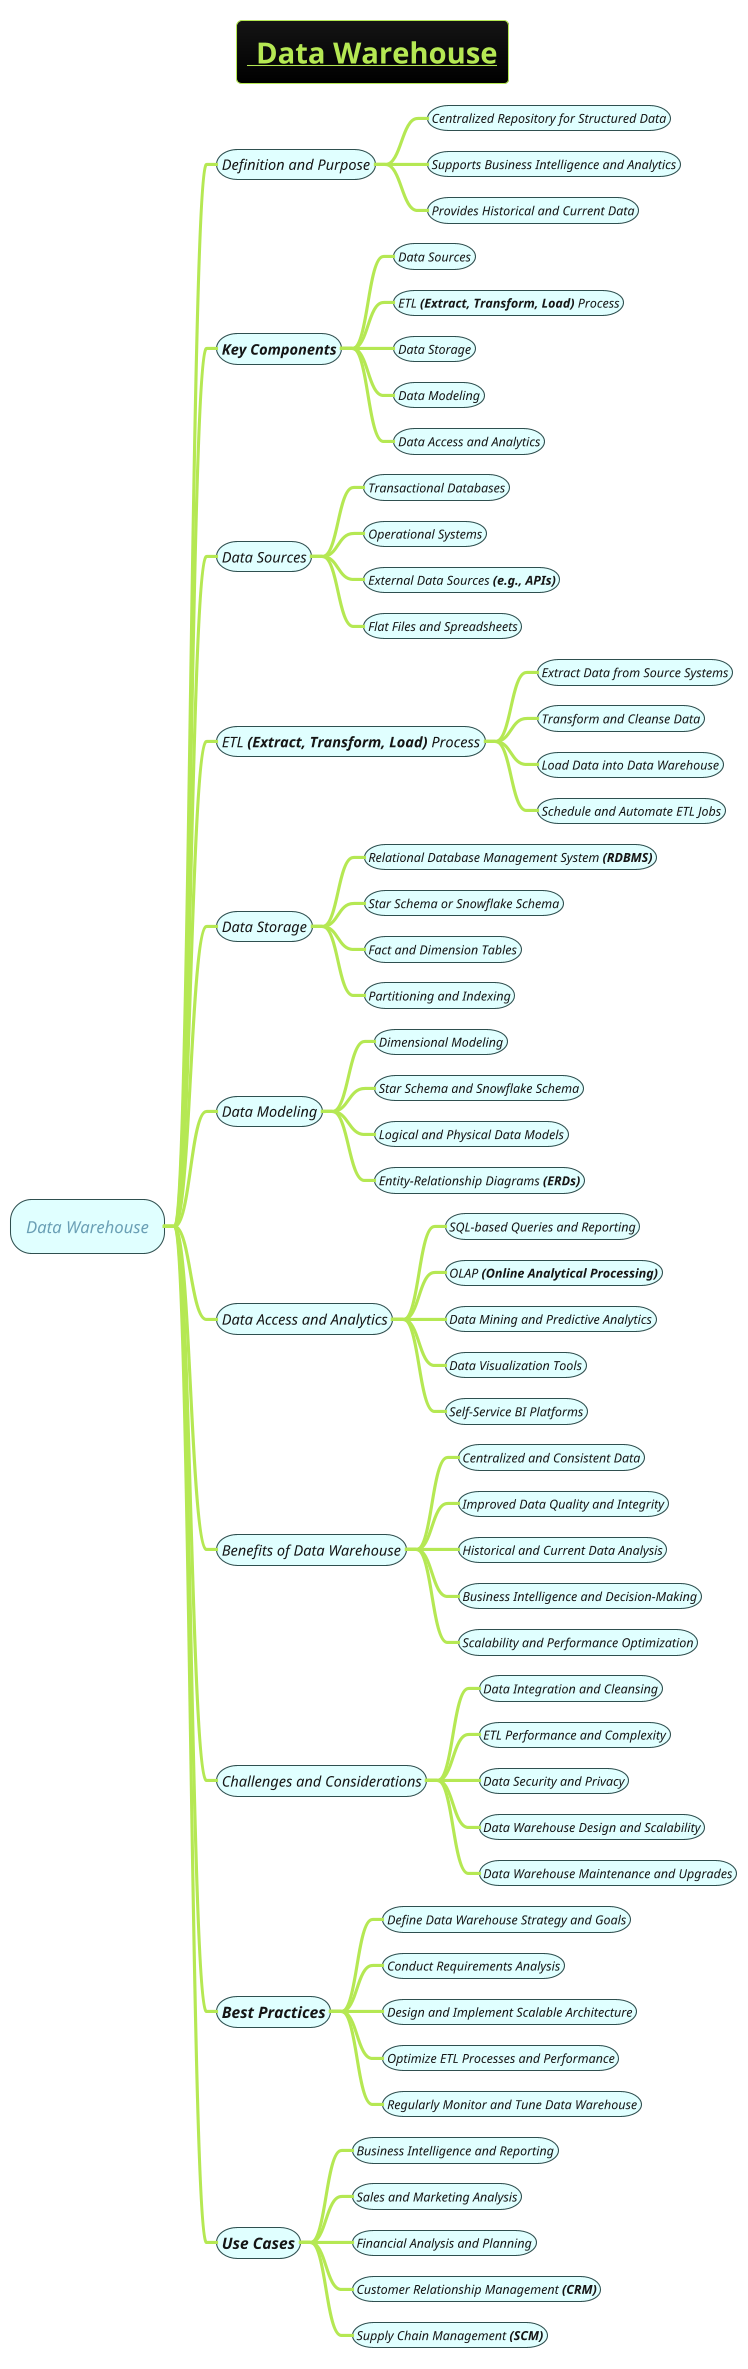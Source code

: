 @startmindmap
!theme hacker
skinparam node {
    BorderColor DarkSlateGray
    BackgroundColor LightCyan
    FontStyle italic
}
skinparam connector {
    Color DarkSlateGray
    FontStyle Bold
}

title =__ Data Warehouse__
* Data Warehouse

** Definition and Purpose
*** Centralized Repository for Structured Data
*** Supports Business Intelligence and Analytics
*** Provides Historical and Current Data

** **Key Components**
*** Data Sources
*** ETL **(Extract, Transform, Load)** Process
*** Data Storage
*** Data Modeling
*** Data Access and Analytics

** Data Sources
*** Transactional Databases
*** Operational Systems
*** External Data Sources **(e.g., APIs)**
*** Flat Files and Spreadsheets

** ETL **(Extract, Transform, Load)** Process
*** Extract Data from Source Systems
*** Transform and Cleanse Data
*** Load Data into Data Warehouse
*** Schedule and Automate ETL Jobs

** Data Storage
*** Relational Database Management System **(RDBMS)**
*** Star Schema or Snowflake Schema
*** Fact and Dimension Tables
*** Partitioning and Indexing

** Data Modeling
*** Dimensional Modeling
*** Star Schema and Snowflake Schema
*** Logical and Physical Data Models
*** Entity-Relationship Diagrams **(ERDs)**

** Data Access and Analytics
*** SQL-based Queries and Reporting
*** OLAP **(Online Analytical Processing)**
*** Data Mining and Predictive Analytics
*** Data Visualization Tools
*** Self-Service BI Platforms

** Benefits of Data Warehouse
*** Centralized and Consistent Data
*** Improved Data Quality and Integrity
*** Historical and Current Data Analysis
*** Business Intelligence and Decision-Making
*** Scalability and Performance Optimization

** Challenges and Considerations
*** Data Integration and Cleansing
*** ETL Performance and Complexity
*** Data Security and Privacy
*** Data Warehouse Design and Scalability
*** Data Warehouse Maintenance and Upgrades

** ===Best Practices
*** Define Data Warehouse Strategy and Goals
*** Conduct Requirements Analysis
*** Design and Implement Scalable Architecture
*** Optimize ETL Processes and Performance
*** Regularly Monitor and Tune Data Warehouse

** ===Use Cases
*** Business Intelligence and Reporting
*** Sales and Marketing Analysis
*** Financial Analysis and Planning
*** Customer Relationship Management **(CRM)**
*** Supply Chain Management **(SCM)**

@endmindmap
